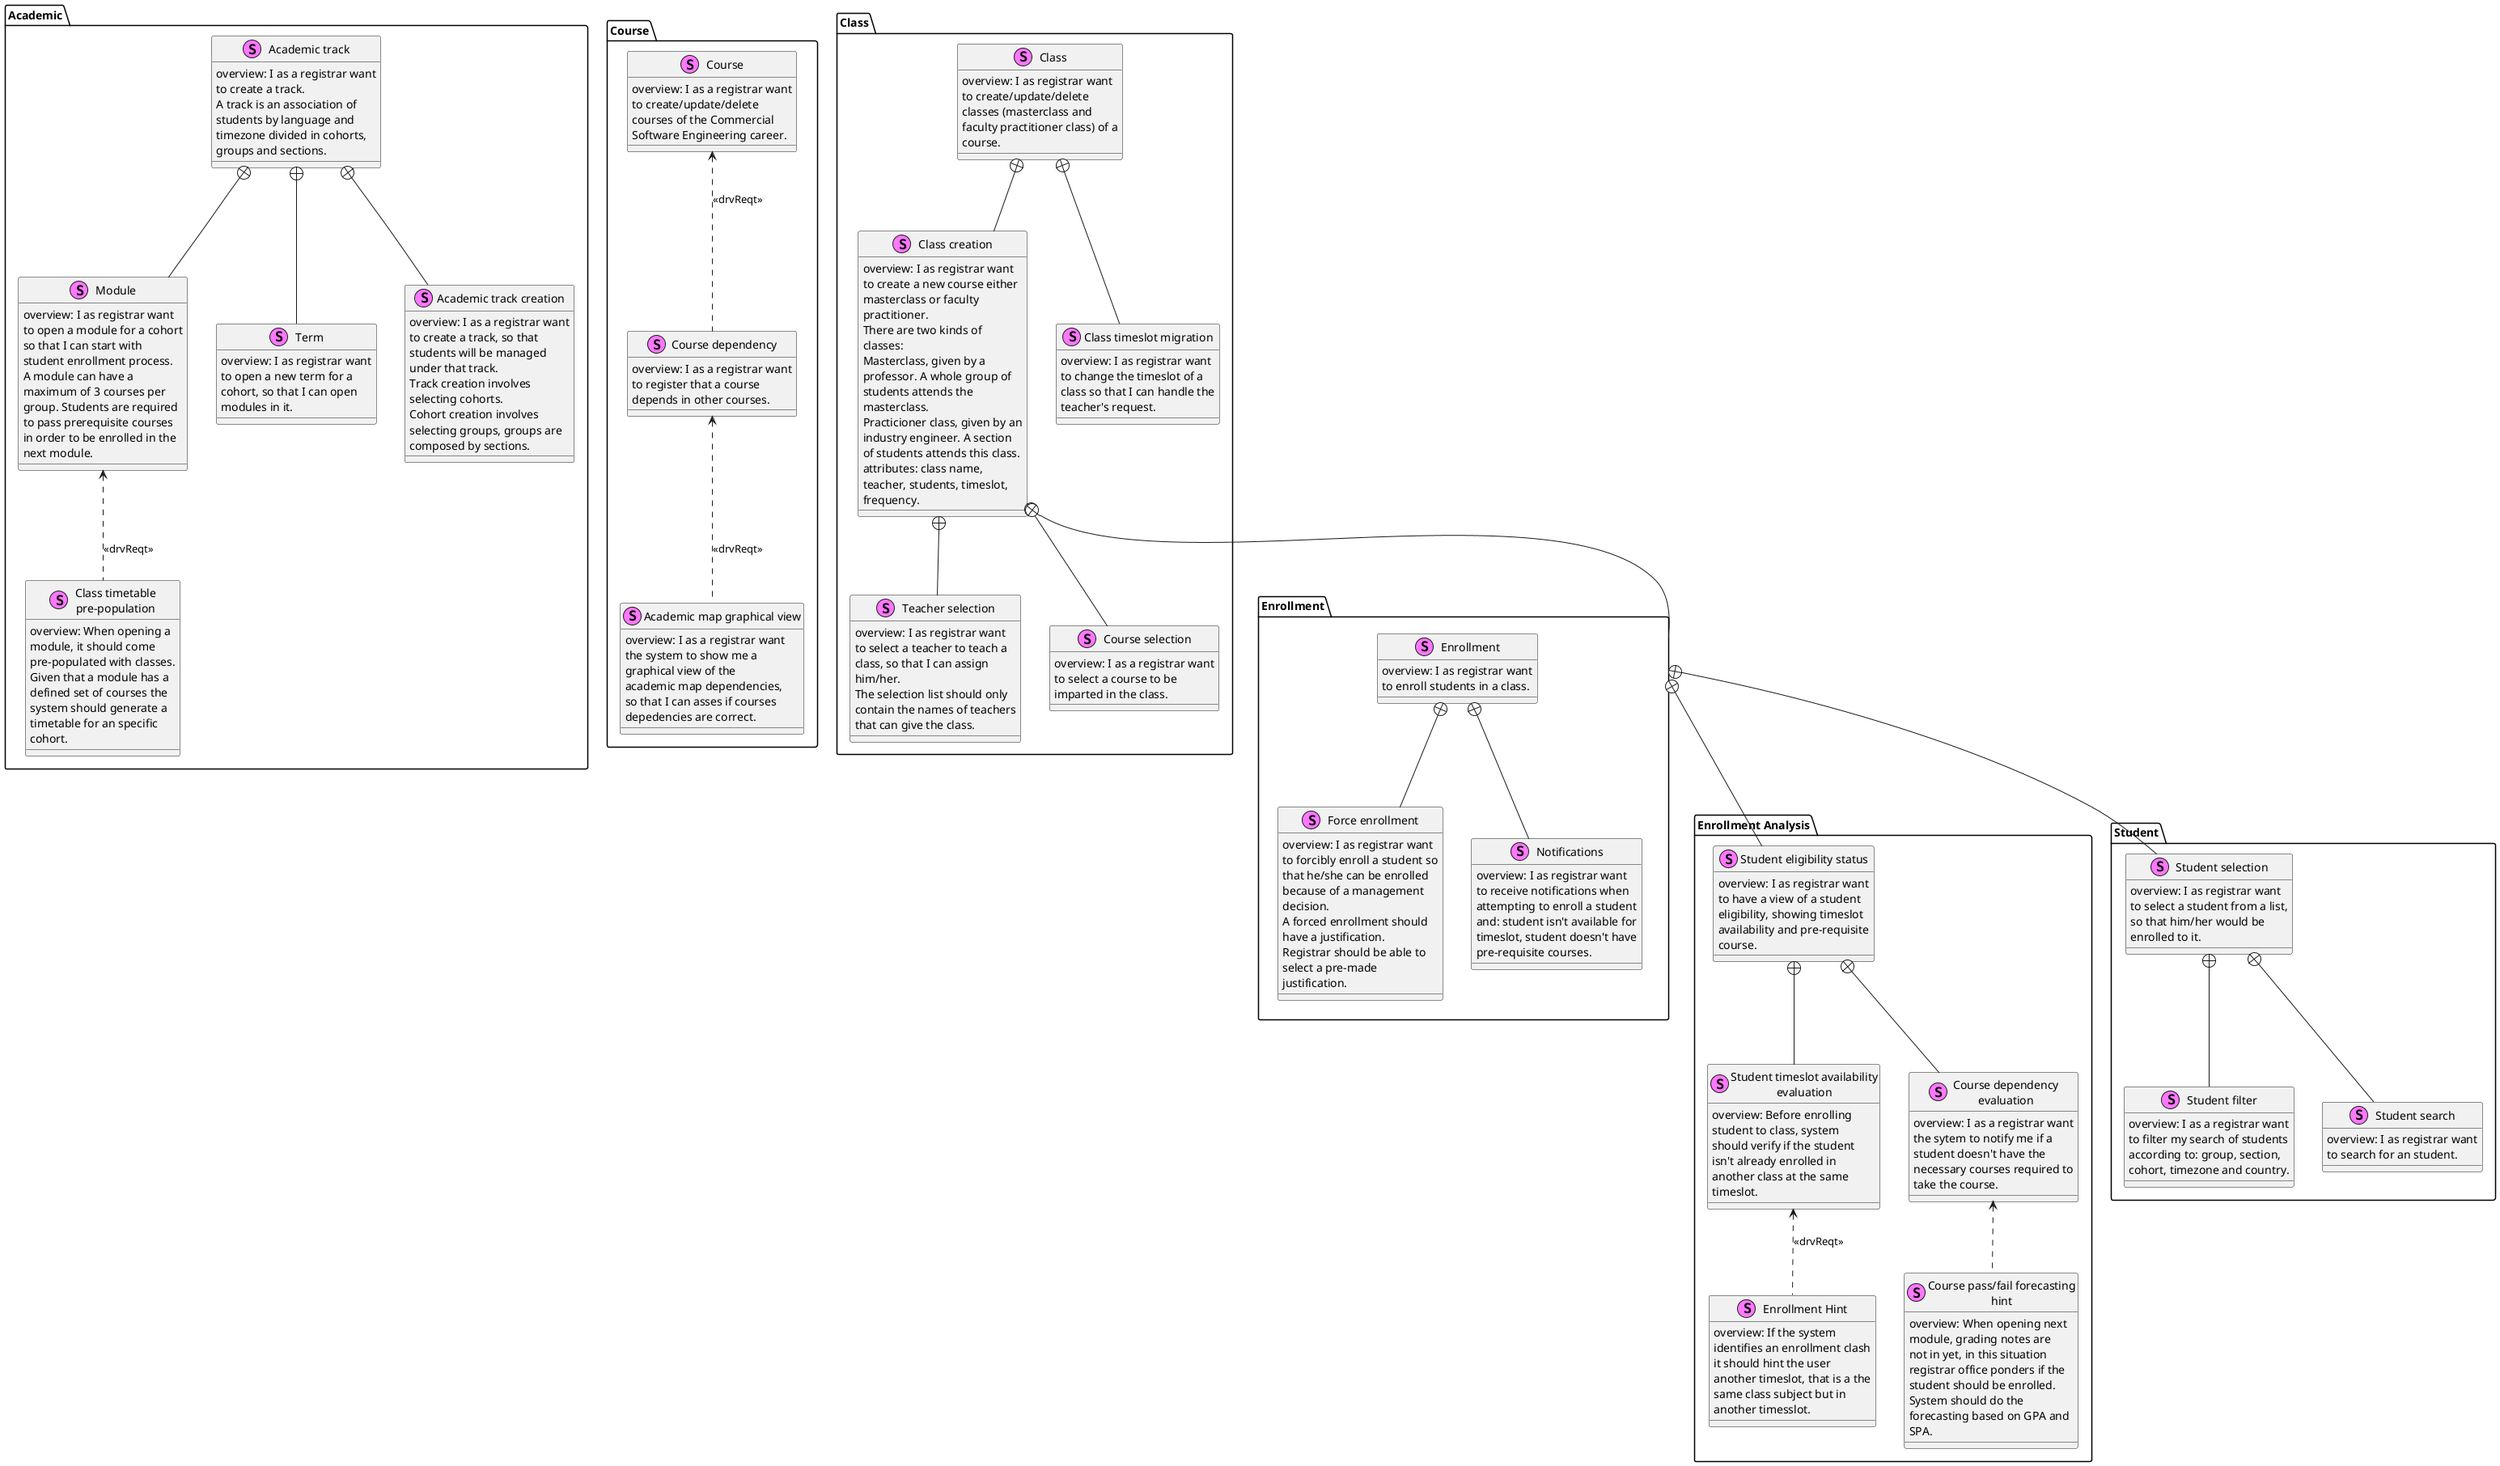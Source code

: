 @startuml
skinparam wrapwidth 200
skinparam defaultFontName Helvetica

skinparam class {
    BackgroundColor<<Requirement>> Beige
}

package "Academic" {
    stereotype "Class timetable pre-population" AS module_population {
        {field} overview: When opening a module, it should come pre-populated with classes. Given that a module has a defined set of courses the system should generate a timetable for an specific cohort.
    }
    stereotype "Module" AS academic_module {
        {field} overview: I as registrar want to open a module for a cohort so that I can start with student enrollment process.
		{field} A module can have a maximum of 3 courses per group. Students are required to pass prerequisite courses in order to be enrolled in the next module.
    }
	academic_module <.. module_population: <<drvReqt>>
    stereotype "Term" AS academic_term {
        {field} overview: I as registrar want to open a new term for a cohort, so that I can open modules in it.
    }
    stereotype "Academic track creation" AS track_creation {
        {field} overview: I as a registrar want to create a track, so that students will be managed under that track.
		{field} Track creation involves selecting cohorts.
		{field} Cohort creation involves selecting groups, groups are composed by sections.
    }
    stereotype "Academic track" AS academic {
        {field} overview: I as a registrar want to create a track.
		A track is an association of students by language and timezone divided in cohorts, groups and sections.
    }
	academic +-- academic_term
	academic +-- academic_module
	academic +-- track_creation
}

package "Course" {
    stereotype "Academic map graphical view" AS course_dependencyGraphView {
        {field} overview: I as a registrar want the system to show me a graphical view of the academic map dependencies, so that I can asses if courses depedencies are correct.
    }
    stereotype "Course dependency" AS course_dependency {
        {field} overview: I as a registrar want to register that a course depends in other courses.
    }
	course_dependency <.. course_dependencyGraphView: <<drvReqt>>
    stereotype "Course" AS course {
        {field} overview: I as a registrar want to create/update/delete courses of the Commercial Software Engineering career.
    }
	course <.. course_dependency: <<drvReqt>>
}

package "Enrollment Analysis" AS pk_enrollmentAnalysis {
    stereotype "Enrollment Hint" AS hint_clash_enrollment {
        {field} overview: If the system identifies an enrollment clash it should hint the user another timeslot, that is a the same class subject but in another timesslot.
    }
    stereotype "Student timeslot availability evaluation" AS clash_studentEnrollment {
        {field} overview: Before enrolling student to class, system should verify if the student isn't already enrolled in another class at the same timeslot.
    }
	clash_studentEnrollment <.. hint_clash_enrollment: <<drvReqt>>
    stereotype "Course pass/fail forecasting hint" AS eligibility_forecasting {
        {field} overview: When opening next module, grading notes are not in yet, in this situation registrar office ponders if the student should be enrolled. System should do the forecasting based on GPA and SPA.
    }
    stereotype "Course dependency evaluation" AS eligibility_courseDepedency {
        {field} overview: I as a registrar want the sytem to notify me if a student doesn't have the necessary courses required to take the course.
    }
	eligibility_courseDepedency <.. eligibility_forecasting
    stereotype "Student eligibility status" AS student_eligibilityStatus {
        {field} overview: I as registrar want to have a view of a student eligibility, showing timeslot availability and pre-requisite course.
    }
	student_eligibilityStatus +-- eligibility_courseDepedency
	student_eligibilityStatus +-- clash_studentEnrollment
}

package "Student" {
    stereotype "Student filter" AS student_filter{
        {field} overview: I as a registrar want to filter my search of students according to: group, section, cohort, timezone and country.
    }
    stereotype "Student search" AS student_search {
        {field} overview: I as registrar want to search for an student.
    }
    stereotype "Student selection" AS student_selection {
        {field} overview: I as registrar want to select a student from a list, so that him/her would be enrolled to it.
    }
	student_selection +-- student_search
	student_selection +-- student_filter
}

package "Enrollment" AS pkg_enrollment {
    stereotype "Force enrollment" AS enrollment_forced {
        {field} overview: I as registrar want to forcibly enroll a student so that he/she can be enrolled because of a management decision.
		{field} A forced enrollment should have a justification.
		{field} Registrar should be able to select a pre-made justification.
    }
    stereotype "Notifications" AS notifications {
        {field} overview: I as registrar want to receive notifications when attempting to enroll a student and: student isn't available for timeslot, student doesn't have pre-requisite courses.
    }
    stereotype "Enrollment" AS enrollment {
        {field} overview: I as registrar want to enroll students in a class.
    }
	enrollment +-- enrollment_forced
	enrollment +-- notifications
}
pkg_enrollment +-- student_selection
pkg_enrollment +-- student_eligibilityStatus

package "Class" {
    stereotype "Teacher selection" AS class_teacherSelection {
        {field} overview: I as registrar want to select a teacher to teach a class, so that I can assign him/her.
		{field} The selection list should only contain the names of teachers that can give the class.
    }
    stereotype "Course selection" AS class_courseSelection {
        {field} overview: I as a registrar want to select a course to be imparted in the class.
    }
    stereotype "Class creation" AS class_creation {
        {field} overview: I as registrar want to create a new course either masterclass or faculty practitioner.
		{field} There are two kinds of classes:
        {field} Masterclass, given by a professor. A whole group of students attends the masterclass.
        {field} Practicioner class, given by an industry engineer. A section of students attends this class.
		{field} attributes: class name, teacher, students, timeslot, frequency.
    }
    class_creation +-- class_courseSelection
    class_creation +-- class_teacherSelection
    class_creation +-- pkg_enrollment

    stereotype "Class timeslot migration" AS class_timeslotMigration {
        {field} overview: I as registrar want to change the timeslot of a class so that I can handle the teacher's request.
    }
    stereotype "Class" AS class_mgmt{
        {field} overview: I as registrar want to create/update/delete classes (masterclass and faculty practitioner class) of a course.
    }
    class_mgmt +-- class_creation
	class_mgmt +-- class_timeslotMigration
}
@enduml
    stereotype "" {
        {field} overview:
    }
